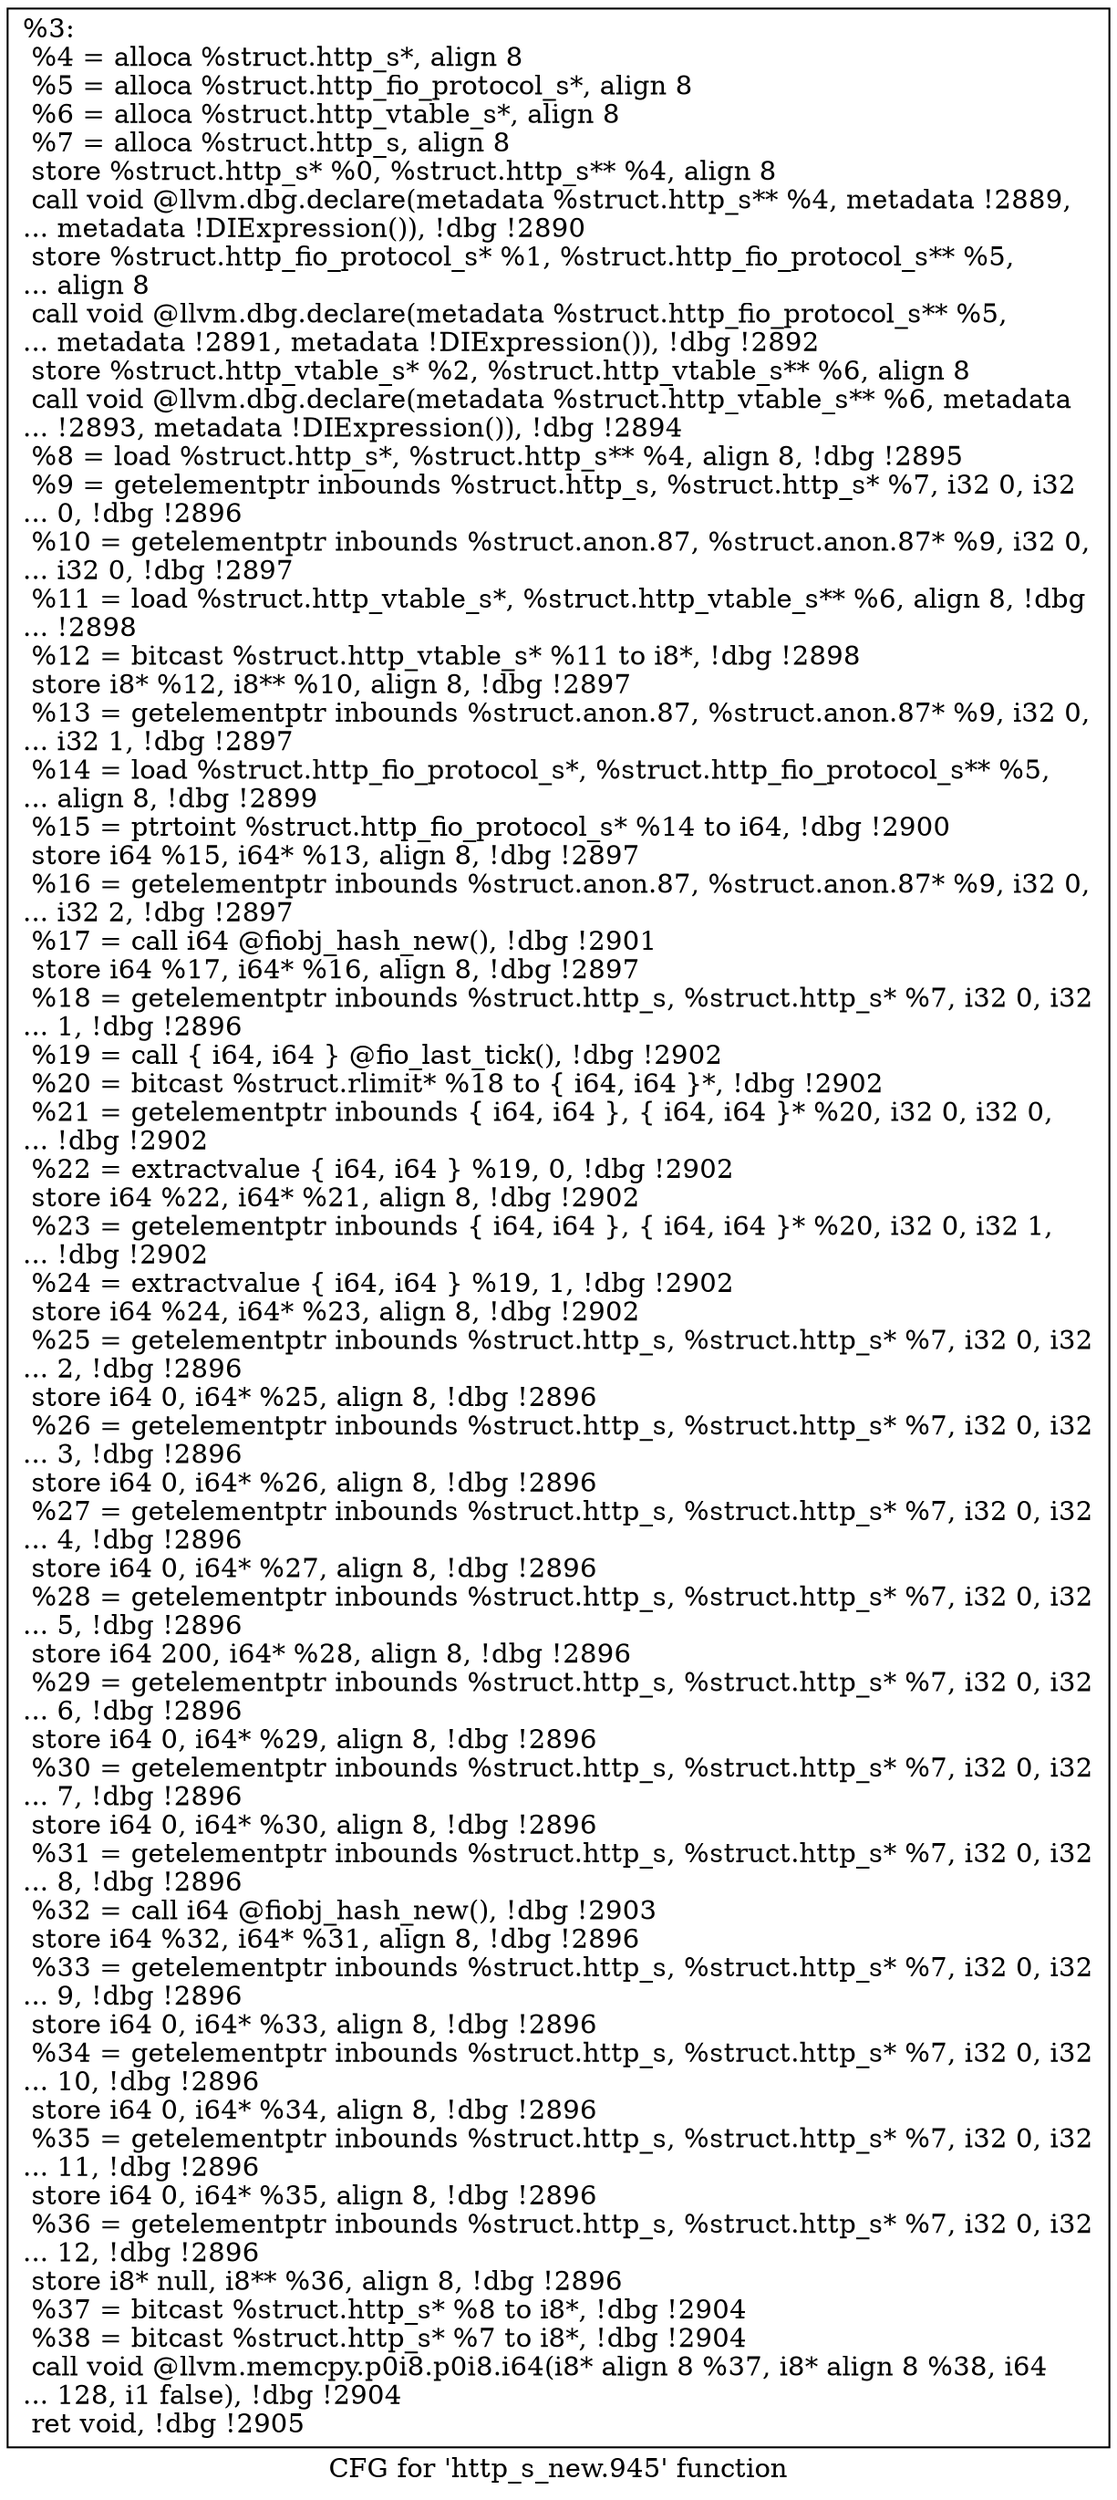 digraph "CFG for 'http_s_new.945' function" {
	label="CFG for 'http_s_new.945' function";

	Node0x55685253b3b0 [shape=record,label="{%3:\l  %4 = alloca %struct.http_s*, align 8\l  %5 = alloca %struct.http_fio_protocol_s*, align 8\l  %6 = alloca %struct.http_vtable_s*, align 8\l  %7 = alloca %struct.http_s, align 8\l  store %struct.http_s* %0, %struct.http_s** %4, align 8\l  call void @llvm.dbg.declare(metadata %struct.http_s** %4, metadata !2889,\l... metadata !DIExpression()), !dbg !2890\l  store %struct.http_fio_protocol_s* %1, %struct.http_fio_protocol_s** %5,\l... align 8\l  call void @llvm.dbg.declare(metadata %struct.http_fio_protocol_s** %5,\l... metadata !2891, metadata !DIExpression()), !dbg !2892\l  store %struct.http_vtable_s* %2, %struct.http_vtable_s** %6, align 8\l  call void @llvm.dbg.declare(metadata %struct.http_vtable_s** %6, metadata\l... !2893, metadata !DIExpression()), !dbg !2894\l  %8 = load %struct.http_s*, %struct.http_s** %4, align 8, !dbg !2895\l  %9 = getelementptr inbounds %struct.http_s, %struct.http_s* %7, i32 0, i32\l... 0, !dbg !2896\l  %10 = getelementptr inbounds %struct.anon.87, %struct.anon.87* %9, i32 0,\l... i32 0, !dbg !2897\l  %11 = load %struct.http_vtable_s*, %struct.http_vtable_s** %6, align 8, !dbg\l... !2898\l  %12 = bitcast %struct.http_vtable_s* %11 to i8*, !dbg !2898\l  store i8* %12, i8** %10, align 8, !dbg !2897\l  %13 = getelementptr inbounds %struct.anon.87, %struct.anon.87* %9, i32 0,\l... i32 1, !dbg !2897\l  %14 = load %struct.http_fio_protocol_s*, %struct.http_fio_protocol_s** %5,\l... align 8, !dbg !2899\l  %15 = ptrtoint %struct.http_fio_protocol_s* %14 to i64, !dbg !2900\l  store i64 %15, i64* %13, align 8, !dbg !2897\l  %16 = getelementptr inbounds %struct.anon.87, %struct.anon.87* %9, i32 0,\l... i32 2, !dbg !2897\l  %17 = call i64 @fiobj_hash_new(), !dbg !2901\l  store i64 %17, i64* %16, align 8, !dbg !2897\l  %18 = getelementptr inbounds %struct.http_s, %struct.http_s* %7, i32 0, i32\l... 1, !dbg !2896\l  %19 = call \{ i64, i64 \} @fio_last_tick(), !dbg !2902\l  %20 = bitcast %struct.rlimit* %18 to \{ i64, i64 \}*, !dbg !2902\l  %21 = getelementptr inbounds \{ i64, i64 \}, \{ i64, i64 \}* %20, i32 0, i32 0,\l... !dbg !2902\l  %22 = extractvalue \{ i64, i64 \} %19, 0, !dbg !2902\l  store i64 %22, i64* %21, align 8, !dbg !2902\l  %23 = getelementptr inbounds \{ i64, i64 \}, \{ i64, i64 \}* %20, i32 0, i32 1,\l... !dbg !2902\l  %24 = extractvalue \{ i64, i64 \} %19, 1, !dbg !2902\l  store i64 %24, i64* %23, align 8, !dbg !2902\l  %25 = getelementptr inbounds %struct.http_s, %struct.http_s* %7, i32 0, i32\l... 2, !dbg !2896\l  store i64 0, i64* %25, align 8, !dbg !2896\l  %26 = getelementptr inbounds %struct.http_s, %struct.http_s* %7, i32 0, i32\l... 3, !dbg !2896\l  store i64 0, i64* %26, align 8, !dbg !2896\l  %27 = getelementptr inbounds %struct.http_s, %struct.http_s* %7, i32 0, i32\l... 4, !dbg !2896\l  store i64 0, i64* %27, align 8, !dbg !2896\l  %28 = getelementptr inbounds %struct.http_s, %struct.http_s* %7, i32 0, i32\l... 5, !dbg !2896\l  store i64 200, i64* %28, align 8, !dbg !2896\l  %29 = getelementptr inbounds %struct.http_s, %struct.http_s* %7, i32 0, i32\l... 6, !dbg !2896\l  store i64 0, i64* %29, align 8, !dbg !2896\l  %30 = getelementptr inbounds %struct.http_s, %struct.http_s* %7, i32 0, i32\l... 7, !dbg !2896\l  store i64 0, i64* %30, align 8, !dbg !2896\l  %31 = getelementptr inbounds %struct.http_s, %struct.http_s* %7, i32 0, i32\l... 8, !dbg !2896\l  %32 = call i64 @fiobj_hash_new(), !dbg !2903\l  store i64 %32, i64* %31, align 8, !dbg !2896\l  %33 = getelementptr inbounds %struct.http_s, %struct.http_s* %7, i32 0, i32\l... 9, !dbg !2896\l  store i64 0, i64* %33, align 8, !dbg !2896\l  %34 = getelementptr inbounds %struct.http_s, %struct.http_s* %7, i32 0, i32\l... 10, !dbg !2896\l  store i64 0, i64* %34, align 8, !dbg !2896\l  %35 = getelementptr inbounds %struct.http_s, %struct.http_s* %7, i32 0, i32\l... 11, !dbg !2896\l  store i64 0, i64* %35, align 8, !dbg !2896\l  %36 = getelementptr inbounds %struct.http_s, %struct.http_s* %7, i32 0, i32\l... 12, !dbg !2896\l  store i8* null, i8** %36, align 8, !dbg !2896\l  %37 = bitcast %struct.http_s* %8 to i8*, !dbg !2904\l  %38 = bitcast %struct.http_s* %7 to i8*, !dbg !2904\l  call void @llvm.memcpy.p0i8.p0i8.i64(i8* align 8 %37, i8* align 8 %38, i64\l... 128, i1 false), !dbg !2904\l  ret void, !dbg !2905\l}"];
}
